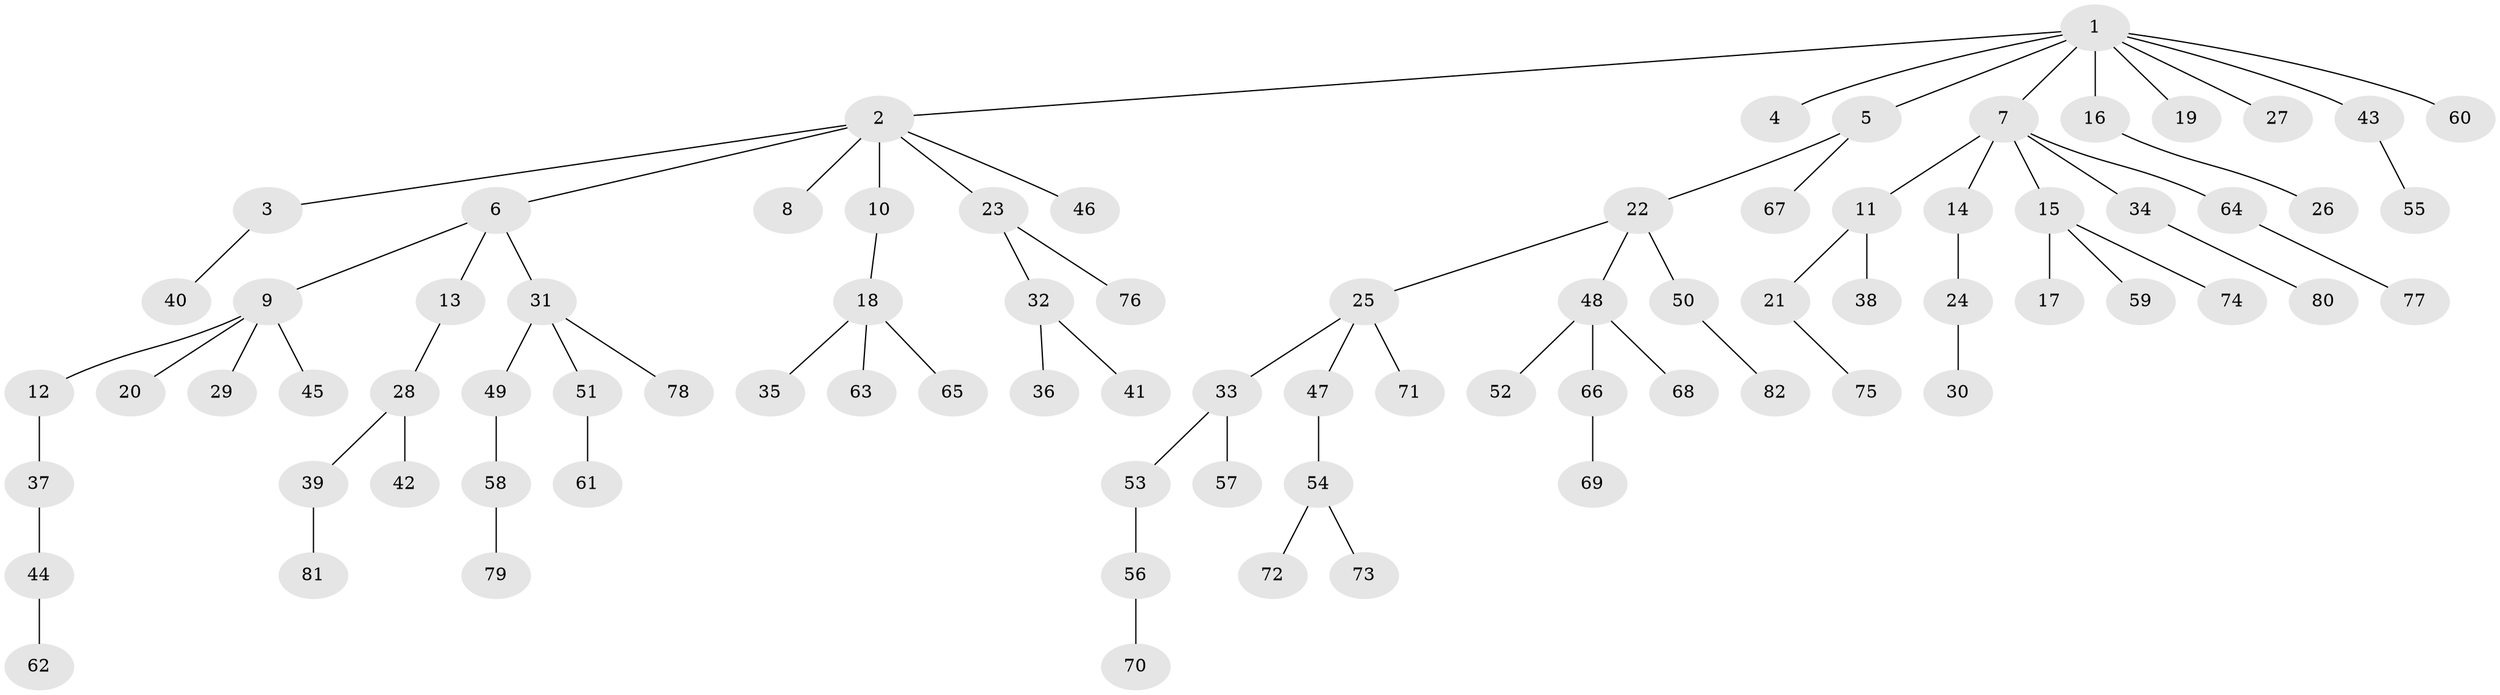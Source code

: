 // coarse degree distribution, {14: 0.017543859649122806, 2: 0.3157894736842105, 1: 0.543859649122807, 5: 0.05263157894736842, 6: 0.017543859649122806, 4: 0.017543859649122806, 3: 0.03508771929824561}
// Generated by graph-tools (version 1.1) at 2025/19/03/04/25 18:19:20]
// undirected, 82 vertices, 81 edges
graph export_dot {
graph [start="1"]
  node [color=gray90,style=filled];
  1;
  2;
  3;
  4;
  5;
  6;
  7;
  8;
  9;
  10;
  11;
  12;
  13;
  14;
  15;
  16;
  17;
  18;
  19;
  20;
  21;
  22;
  23;
  24;
  25;
  26;
  27;
  28;
  29;
  30;
  31;
  32;
  33;
  34;
  35;
  36;
  37;
  38;
  39;
  40;
  41;
  42;
  43;
  44;
  45;
  46;
  47;
  48;
  49;
  50;
  51;
  52;
  53;
  54;
  55;
  56;
  57;
  58;
  59;
  60;
  61;
  62;
  63;
  64;
  65;
  66;
  67;
  68;
  69;
  70;
  71;
  72;
  73;
  74;
  75;
  76;
  77;
  78;
  79;
  80;
  81;
  82;
  1 -- 2;
  1 -- 4;
  1 -- 5;
  1 -- 7;
  1 -- 16;
  1 -- 19;
  1 -- 27;
  1 -- 43;
  1 -- 60;
  2 -- 3;
  2 -- 6;
  2 -- 8;
  2 -- 10;
  2 -- 23;
  2 -- 46;
  3 -- 40;
  5 -- 22;
  5 -- 67;
  6 -- 9;
  6 -- 13;
  6 -- 31;
  7 -- 11;
  7 -- 14;
  7 -- 15;
  7 -- 34;
  7 -- 64;
  9 -- 12;
  9 -- 20;
  9 -- 29;
  9 -- 45;
  10 -- 18;
  11 -- 21;
  11 -- 38;
  12 -- 37;
  13 -- 28;
  14 -- 24;
  15 -- 17;
  15 -- 59;
  15 -- 74;
  16 -- 26;
  18 -- 35;
  18 -- 63;
  18 -- 65;
  21 -- 75;
  22 -- 25;
  22 -- 48;
  22 -- 50;
  23 -- 32;
  23 -- 76;
  24 -- 30;
  25 -- 33;
  25 -- 47;
  25 -- 71;
  28 -- 39;
  28 -- 42;
  31 -- 49;
  31 -- 51;
  31 -- 78;
  32 -- 36;
  32 -- 41;
  33 -- 53;
  33 -- 57;
  34 -- 80;
  37 -- 44;
  39 -- 81;
  43 -- 55;
  44 -- 62;
  47 -- 54;
  48 -- 52;
  48 -- 66;
  48 -- 68;
  49 -- 58;
  50 -- 82;
  51 -- 61;
  53 -- 56;
  54 -- 72;
  54 -- 73;
  56 -- 70;
  58 -- 79;
  64 -- 77;
  66 -- 69;
}
